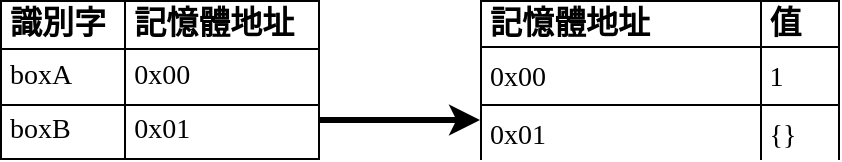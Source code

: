 <mxfile version="13.1.3">
    <diagram id="6hGFLwfOUW9BJ-s0fimq" name="Page-1">
        <mxGraphModel dx="426" dy="792" grid="1" gridSize="10" guides="0" tooltips="1" connect="1" arrows="1" fold="1" page="1" pageScale="1" pageWidth="500" pageHeight="150" math="0" shadow="0">
            <root>
                <mxCell id="0"/>
                <mxCell id="1" parent="0"/>
                <mxCell id="101" style="edgeStyle=orthogonalEdgeStyle;rounded=0;orthogonalLoop=1;jettySize=auto;html=1;exitX=1;exitY=0.75;exitDx=0;exitDy=0;entryX=0;entryY=0.75;entryDx=0;entryDy=0;strokeWidth=3;" parent="1" source="99" target="100" edge="1">
                    <mxGeometry relative="1" as="geometry"/>
                </mxCell>
                <mxCell id="99" value="&lt;table cellpadding=&quot;4&quot; cellspacing=&quot;0&quot; style=&quot;width: 100% ; height: 100% ; border: 1px solid rgb(0 , 0 , 0) ; border-collapse: collapse ; font-size: 14px ; background-color: rgb(255 , 255 , 255)&quot; border=&quot;1&quot;&gt;&lt;tbody&gt;&lt;tr style=&quot;line-height: 90%&quot;&gt;&lt;th&gt;&lt;font style=&quot;font-size: 16px&quot; color=&quot;#000000&quot;&gt;識別字&lt;/font&gt;&lt;/th&gt;&lt;th&gt;&lt;font style=&quot;font-size: 16px&quot; color=&quot;#000000&quot;&gt;記憶體地址&lt;/font&gt;&lt;/th&gt;&lt;/tr&gt;&lt;tr&gt;&lt;td&gt;&lt;font style=&quot;font-size: 14px&quot; color=&quot;#000000&quot;&gt;boxA&lt;/font&gt;&lt;/td&gt;&lt;td&gt;&lt;font style=&quot;font-size: 14px&quot; color=&quot;#000000&quot;&gt;0x00&lt;/font&gt;&lt;/td&gt;&lt;/tr&gt;&lt;tr&gt;&lt;td&gt;&lt;font color=&quot;#000000&quot; style=&quot;font-size: 14px&quot;&gt;&lt;span&gt;boxB&lt;/span&gt;&lt;br&gt;&lt;/font&gt;&lt;/td&gt;&lt;td&gt;&lt;font color=&quot;#000000&quot; style=&quot;font-size: 14px&quot;&gt;0x01&lt;/font&gt;&lt;/td&gt;&lt;/tr&gt;&lt;/tbody&gt;&lt;/table&gt; " style="verticalAlign=top;align=left;overflow=fill;fontSize=15;fontFamily=正黑體;html=1;strokeWidth=3;strokeColor=none;fillColor=none;" parent="1" vertex="1">
                    <mxGeometry x="40" y="30" width="160" height="80" as="geometry"/>
                </mxCell>
                <mxCell id="100" value="&lt;table cellpadding=&quot;4&quot; cellspacing=&quot;0&quot; style=&quot;width: 100% ; height: 100% ; border: 1px solid rgb(0 , 0 , 0) ; border-collapse: collapse ; background-color: rgb(255 , 255 , 255) ; font-size: 14px&quot; border=&quot;1&quot;&gt;&lt;tbody style=&quot;font-size: 16px&quot;&gt;&lt;tr style=&quot;line-height: 90%&quot;&gt;&lt;th&gt;&lt;span&gt;&lt;font style=&quot;font-size: 16px&quot;&gt;記憶體地址&lt;br&gt;&lt;/font&gt;&lt;/span&gt;&lt;/th&gt;&lt;th&gt;&lt;span&gt;&lt;font style=&quot;font-size: 16px&quot;&gt;值&lt;/font&gt;&lt;/span&gt;&lt;/th&gt;&lt;/tr&gt;&lt;tr&gt;&lt;td&gt;&lt;span&gt;&lt;font style=&quot;font-size: 14px&quot;&gt;0x00&lt;br&gt;&lt;/font&gt;&lt;/span&gt;&lt;/td&gt;&lt;td&gt;&lt;font style=&quot;font-size: 14px&quot;&gt;1&lt;/font&gt;&lt;/td&gt;&lt;/tr&gt;&lt;tr&gt;&lt;td&gt;&lt;font style=&quot;font-size: 14px&quot;&gt;0x01&lt;/font&gt;&lt;/td&gt;&lt;td&gt;&lt;font style=&quot;font-size: 14px&quot;&gt;{}&lt;/font&gt;&lt;/td&gt;&lt;/tr&gt;&lt;/tbody&gt;&lt;/table&gt; " style="verticalAlign=top;align=left;overflow=fill;fontSize=12;fontFamily=正黑體;html=1;strokeWidth=3;fillColor=none;strokeColor=none;fontColor=#000000;" parent="1" vertex="1">
                    <mxGeometry x="280" y="30" width="180" height="80" as="geometry"/>
                </mxCell>
            </root>
        </mxGraphModel>
    </diagram>
</mxfile>